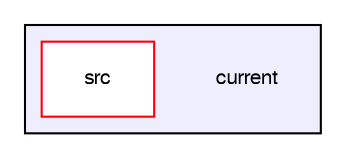 digraph "current" {
  compound=true
  node [ fontsize="10", fontname="FreeSans"];
  edge [ labelfontsize="10", labelfontname="FreeSans"];
  subgraph clusterdir_076a55733ba97f3c508709d7064ea819 {
    graph [ bgcolor="#eeeeff", pencolor="black", label="" URL="dir_076a55733ba97f3c508709d7064ea819.html"];
    dir_076a55733ba97f3c508709d7064ea819 [shape=plaintext label="current"];
    dir_040b7816fa07da873994562ccfc2f7a9 [shape=box label="src" color="red" fillcolor="white" style="filled" URL="dir_040b7816fa07da873994562ccfc2f7a9.html"];
  }
}
